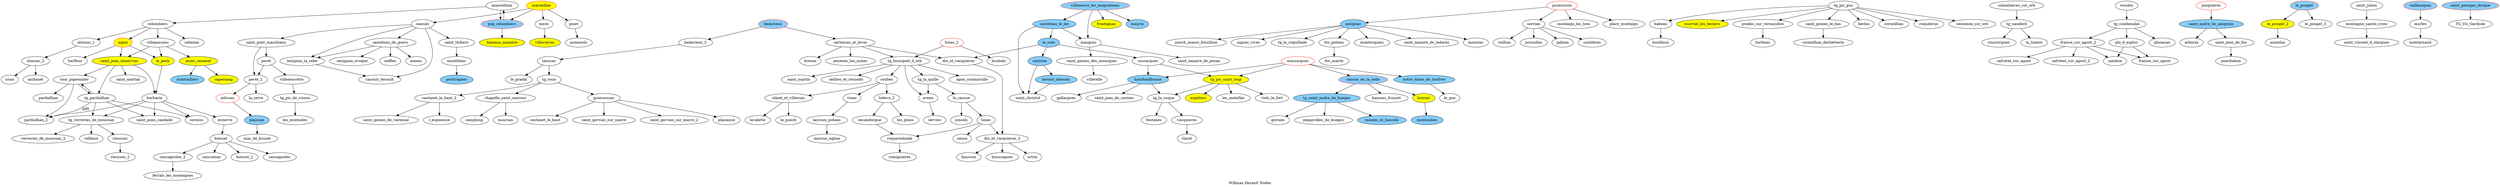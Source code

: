 # Nodes for wifimax numherault DSP Herault France
#
# made by all email alerts to operators
#
# Legend :
#
# yellow : power by sun
# blue   : power by erdf
# red    : network by fiber
#

digraph HeraultTelecom_WifiMax {
label = "Wifimax Herault Nodes";

	aigne [style=filled,color=red,fillcolor=yellow];
	aigne -> barfleur;
	aigne -> le_pech;
	aigne -> saint_jean_minervois;
	adissan [color=red];
	adissan -> plaissan;

	argeliers [style=filled,fillcolor=yellow];

	autignac [style=filled,fillcolor=lightskyblue];
	autignac -> puech_masse_fouzilhon;
	autignac -> aigues_vives;
	autignac -> tg_la_coquillade;
	autignac -> fos_poteau;
	autignac -> montesquieu;
	autignac -> saint_nazaire_de_ladarez;
	autignac -> monstes;

	avene -> servies;
	babeau -> bouldoux;

	barbarie -> minerve;
	barbarie -> saint_pons_candade;
	barbarie -> corniou;
	barbarie -> pardailhan_2;
	barbarie -> tg_verreries_de_moussan;
	
	bedarieux [style=filled,color=red,fillcolor=lightskyblue];
	bedarieux -> bedarieux_2;
	bedarieux -> carlencas_et_levas;
	bedarieux_2 -> taussac;	
	boisset -> boisset_2;
	boisset -> cassagnoles;
	boisset -> cassagnoles_2;
	boisset -> saussenac;

	brissac [style=filled,fillcolor=yellow];
	brissac -> montoulieu;
	
	capestang [style=filled,fillcolor=yellow];

	carlencas_et_levas -> brenas;
	carlencas_et_levas -> pezenes_les_mines;
	carlencas_et_levas -> dio_et_vacquieres;
	carlencas_et_levas -> tg_bousquet_d_orb;
	cassagnoles_2 -> ferrals_les_montagnes;
	castanet_le_haut_2 -> saint_genies_de_varensal;
	castanet_le_haut_2 -> l_espinouse;
	castelnau_de_guers -> neffies;
	castelnau_de_guers -> aumes;
	castelnau_de_guers -> nezignan_eveque;
	castelnau_de_guers -> lezignan_la_cebe;

	castelnau_le_lez [style=filled,fillcolor=lightskyblue];
	castelnau_le_lez -> mauguio;
	castelnau_le_lez -> le_cres;
	castelnau_le_lez -> saint_christol;

	castries [style=filled,fillcolor=lightskyblue];
	castries -> saint_christol;
	castries -> heraut_telecom;
	causse_de_la_selle [style=filled,color=red,fillcolor=lightskyblue];
	causse_de_la_selle -> tg_saint_andre_de_bueges;
	causse_de_la_selle -> brissac;
	causse_de_la_selle -> hameau_frouzet;
	cazouls -> saint_thibery;
	cazouls -> castelnau_de_guers;
	cazouls -> saint_pont_mauchiens;
	cazouls -> cazouls_herault;
	cazouls -> lezignan_la_cebe;
	chapelle_saint_sauveur -> camplong;
	chapelle_saint_sauveur -> maurian;
	colombieres_sur_orb -> tg_naudech;
	colombiers -> villepassans;
	colombiers -> aigne;
	colombiers -> cebazan;
	colombiers -> olonzac_1;
	dio_et_vacquieres -> dio_et_vacquieres_2;
	dio_et_vacquieres_2 -> octon;
	dio_et_vacquieres_2 -> liausson;
	dio_et_vacquieres_2 -> boussagues;
	escandorgue -> roqueredonde;
	fos_poteau -> fos_mairie;
	fraisse_sur_agout_2 -> salvetat_sur_agout;
	fraisse_sur_agout_2 -> salvetat_sur_agout_2;
	fraisse_sur_agout_2 -> cambon;
	fraisse_sur_agout_2 -> fraisse_sur_agout;

	frontignan [style=filled,fillcolor=yellow];

	graissessac -> castanet_le_haut;
	graissessac -> saint_gervais_sur_marre;
	graissessac -> saint_gervais_sur_marre_2;
	graissessac -> plaisance;

	hameau_maniere [style=filled,fillcolor=yellow];
	
	hautfondbonne [style=filled,fillcolor=lightskyblue];
	hautfondbonne -> gallargues;
	hautfondbonne -> tg_la_suque;
	hautfondbonne -> saint_jean_de_cornies;

	heraut_telecom [style=filled,fillcolor=lightskyblue];
	heraut_telecom -> saint_christol;
	jonquieres [color=red];
	jonquieres -> saint_andre_de_sangonis;
	lauroux_poteau -> lauroux_eglise;
	le_causse -> joncels;
	le_causse -> lunas;

	le_cres [style=filled,fillcolor=lightskyblue];
	le_cres -> sussargues;
	le_cres -> dio_et_vacquieres;
	le_cres -> castries;
	le_pech [style=filled,fillcolor=yellow];
	le_pech -> barbarie;

	le_pouget [style=filled,color=red,fillcolor=lightskyblue];
	le_pouget -> le_pouget_2;
	le_pouget -> le_pouget_3;

	le_pouget_2 [style=filled,fillcolor=yellow];
	le_pouget_2 -> aumelas;
	lezignan_la_cebe -> cazouls_herault;
	lodeve_2 -> les_plans;
	lodeve_2 -> escandorgue;
	lunas -> roqueredonde;
	lunas -> cause;
	lunas -> dio_et_vacquieres_2;

	lunas_2 [color=red];
	lunas_2 -> boubals;
	lunas_2 -> tg_bousquet_d_orb;
	
	marseillan [style=filled,color=red,fillcolor=yellow];
	marseillan -> pop_colombiers;
	marseillan -> meze
	marseillan -> cazouls;
	marseillan -> pinet;
	massargues [color=red];
	massargues -> notre_dame_de_londres;
	massargues -> causse_de_la_selle;
	massargues -> tg_pic_saint_loup;
	massargues -> hautfondbonne;
	mauguio -> saint_nazaire_de_pezan;
	mauguio -> saint_genies_des_mourques;

	maurin [style=filled,fillcolor=lightskyblue];

	maureilhan -> colombiers;
	maureilhan -> pop_colombiers;
	meze -> villeveyrac;
	minerve -> boisset;
	montagne_sainte_croix -> saint_vincent_d_olargues;
	montblanc -> portiragnes;

	montoulieu [style=filled,fillcolor=lightskyblue];

	montouliers [style=filled,fillcolor=lightskyblue];

	mont_caramel [style=filled,fillcolor=yellow];
	mont_caramel -> capestang;
	mont_caramel -> montouliers;

	moules_et_baucels [style=filled,fillcolor=lightskyblue];

	murles -> montarnaud;

	murviel_les_beziers [style=filled,fillcolor=yellow];

	notre_dame_de_londres [style=filled,fillcolor=lightskyblue];
	notre_dame_de_londres -> le_gue;
	olmet_et_villecum -> le_puech;
	olmet_et_villecum -> lavalette;
	olonzac_1 -> olonzac_2;
	olonzac_2 -> siran;
	olonzac_2 -> azillanet;
	peret -> villeneuvette;
	peret -> peret_2;
	peret_2 -> la_serre;
	peret_2 -> adissan;
	pinet -> pomerols;
	plaissan [style=filled,fillcolor=lightskyblue];
	plaissan -> mas_de_brouet;
	plo_d_espluc -> fraisse_sur_agout;
	plo_d_espluc -> cambon;

	pop_colombiers [style=filled,color=red,fillcolor=lightskyblue];
	pop_colombiers -> maureilhan;
	pop_colombiers -> hameau_maniere;
	prades_sur_vernazobre -> barbeau;

	portiragnes [style=filled,fillcolor=lightskyblue];

	puimission [color=red];
	puimission -> autignac;
	puimission -> servian;

	puimission -> montaigu_les_bois;
	puimission -> placy_montaigu;
	
	rieussec -> rieussec_2;
	roqueredonde -> romiguieres;

	saint_andre_de_sangonis [style=filled,fillcolor=lightskyblue];
	saint_andre_de_sangonis -> arboras;
	saint_andre_de_sangonis -> saint_jean_de_fos;

	saint_georges_dorque [style=filled,color=red,fillcolor=lightskyblue];
	saint_georges_dorque -> TG_Vic_Gardiole;

	saint_genies_des_mourques -> villetelle;
	saint_genies_le_bas -> corneilhan_dechetterie;
	saint_jean_de_fos -> puechabon;

	saint_jean_minervois [style=filled,fillcolor=yellow];
	saint_jean_minervois -> saint_martial;
	saint_jean_minervois -> tour_pigeonnier;
	saint_jean_minervois -> tg_pardailhan;
	saint_jean_minervois -> barbarie;
	saint_julien -> montagne_sainte_croix;
	saint_pont_mauchiens -> peret_2;
	saint_pont_mauchiens -> peret;
	saint_thibery -> montblanc;
	servian -> vailhan;
	servian -> pouzolles;
	servian -> gabian;
	servian -> coulobres;

	soubes -> vinas;
	soubes -> olmet_et_villecum;
	soubes -> lodeve_2;

	sussargues -> hautfondbonne;
	sussargues -> tg_pic_saint_loup;


	taussac -> le_pradal;
	taussac -> tg_rosis;
	tg_bousquet_d_orb -> agon_coutainville;
	tg_bousquet_d_orb -> saint_martin;
	tg_bousquet_d_orb -> avene;
	tg_bousquet_d_orb -> ceilhes_et_rocozels;
	tg_bousquet_d_orb -> tg_la_quille;
	tg_bousquet_d_orb -> soubes;
	
	tg_combesalat -> planacan;
	tg_combesalat -> fraisse_sur_agout_2;
	tg_combesalat -> plo_d_espluc;
	tg_la_quille -> le_causse;
	tg_la_quille -> avene;
	tg_la_suque -> fontanes;
	tg_la_suque -> vacquieres;
	tg_naudech -> coustorgues;
	tg_naudech -> la_liniere;
	tg_pardailhan -> saint_pons_candade;
	tg_pardailhan -> corniou;
	tg_pardailhan -> tg_verreries_de_moussan;
	tg_pardailhan -> tour_pigeonnier;
	tg_pardailhan -> pardailhan_2 [label="dif0"];

	tg_pic_de_vissou -> les_montades;

	tg_pic_saint_loup [style=filled,fillcolor=yellow];
	tg_pic_saint_loup -> argeliers;
	tg_pic_saint_loup -> les_matelles;
	tg_pic_saint_loup -> viols_le_fort;
	tg_pic_saint_loup -> tg_la_suque;
	tg_pic_pus -> berlou;
	tg_pic_pus -> corneilhan;
	tg_pic_pus -> murviel_les_beziers;
	tg_pic_pus -> prades_sur_vernazobre;
	tg_pic_pus -> roquebrun;
	tg_pic_pus -> saint_genies_le_bas;
	tg_pic_pus -> cessenon_sur_orb;
	tg_pic_pus -> babeau;
	tg_rosis -> chapelle_saint_sauveur;
	tg_rosis -> graissessac;
	tg_rosis -> castanet_le_haut_2;

	tg_saint_andre_de_bueges [style=filled,fillcolor=lightskyblue];
	tg_saint_andre_de_bueges -> gornies;
	tg_saint_andre_de_bueges -> moules_et_baucels;
	tg_saint_andre_de_bueges -> pegairolles_de_bueges;
	tg_verreries_de_moussan -> verreries_de_moussan_2;
	tg_verreries_de_moussan -> rieussec;
	tg_verreries_de_moussan -> vellieux;
	
	tour_pigeonnier -> tg_pardailhan;
	tour_pigeonnier -> pardailhan;
	tour_pigeonnier -> pardailhan_2;
	
	vailhauques [style=filled,color=red,fillcolor=lightskyblue];
	vailhauques -> murles;
	vacquieres -> claret;
	vezoles -> tg_combesalat;
	villeneuve_les_maguelones [style=filled,color=red,fillcolor=lightskyblue];
	villeneuve_les_maguelones -> frontignan;
	villeneuve_les_maguelones -> maurin;
	villeneuve_les_maguelones -> castelnau_le_lez;
	villeneuve_les_maguelones -> mauguio;
	villeneuvette -> tg_pic_de_vissou;
	villepassans -> mont_caramel;
	villepassans -> saint_jean_minervois;
	villepassans -> le_pech;

	villeveyrac [style=filled,fillcolor=yellow];
	vinas -> lauroux_poteau;

}
